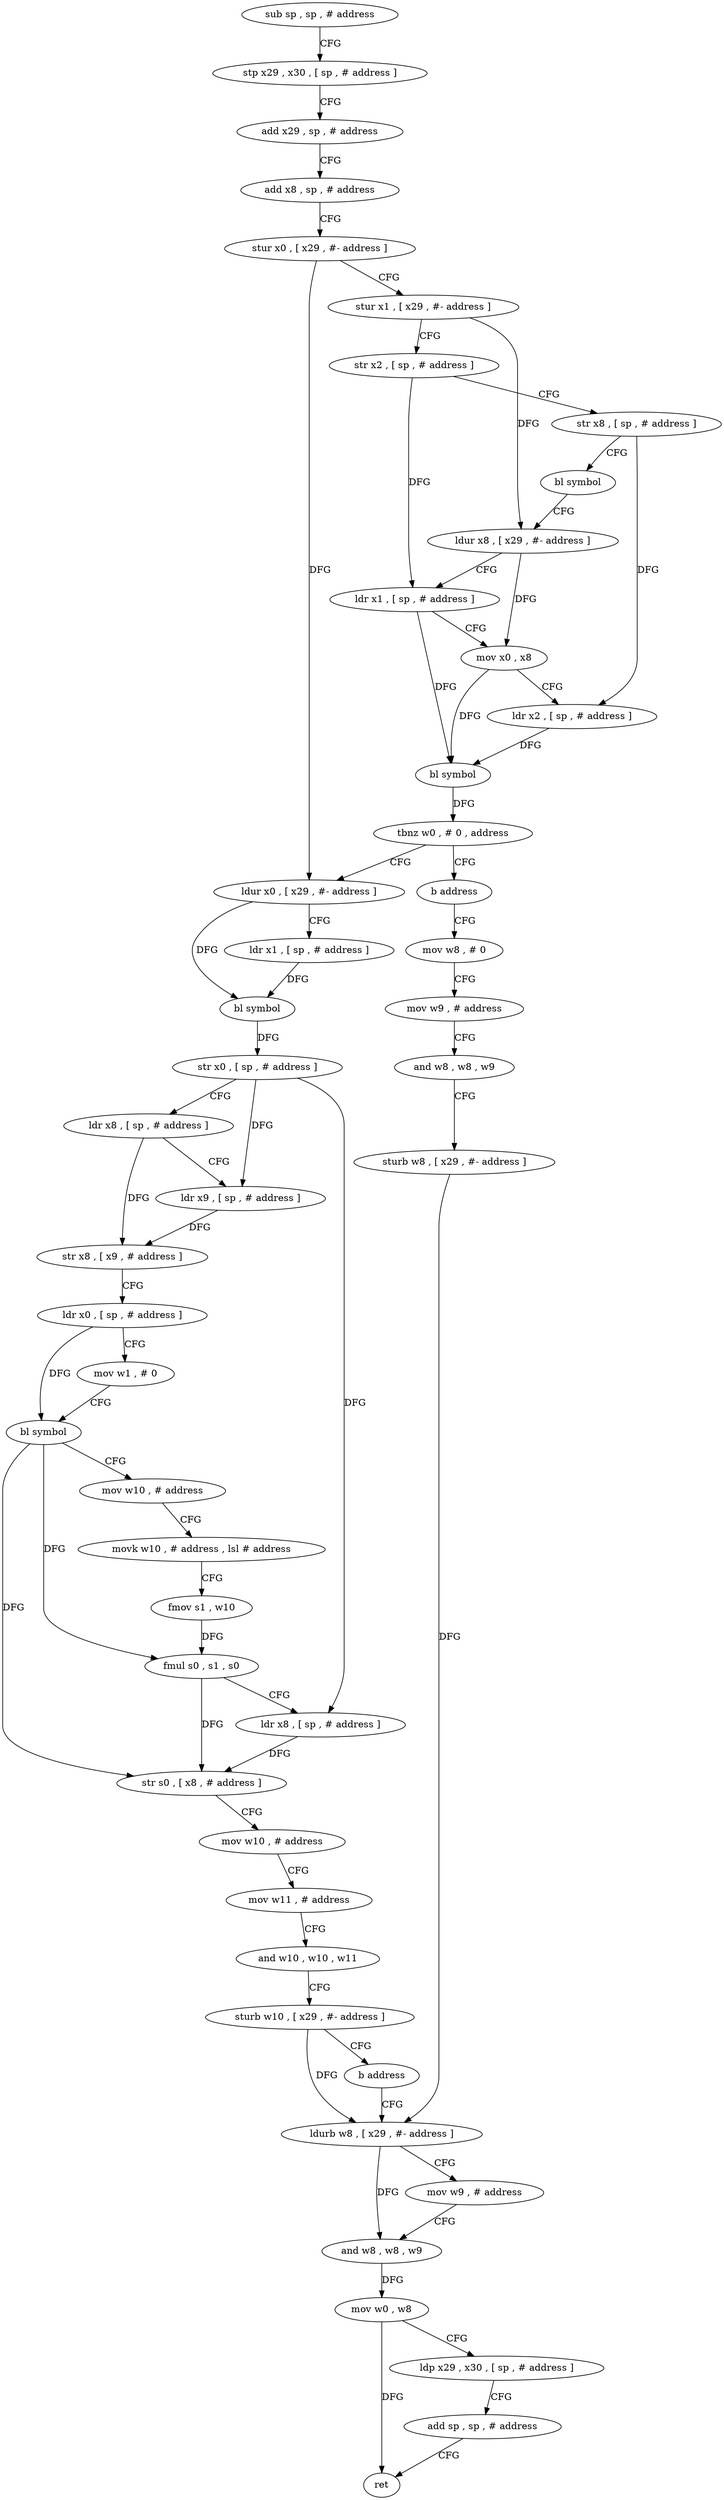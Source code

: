 digraph "func" {
"4276972" [label = "sub sp , sp , # address" ]
"4276976" [label = "stp x29 , x30 , [ sp , # address ]" ]
"4276980" [label = "add x29 , sp , # address" ]
"4276984" [label = "add x8 , sp , # address" ]
"4276988" [label = "stur x0 , [ x29 , #- address ]" ]
"4276992" [label = "stur x1 , [ x29 , #- address ]" ]
"4276996" [label = "str x2 , [ sp , # address ]" ]
"4277000" [label = "str x8 , [ sp , # address ]" ]
"4277004" [label = "bl symbol" ]
"4277008" [label = "ldur x8 , [ x29 , #- address ]" ]
"4277012" [label = "ldr x1 , [ sp , # address ]" ]
"4277016" [label = "mov x0 , x8" ]
"4277020" [label = "ldr x2 , [ sp , # address ]" ]
"4277024" [label = "bl symbol" ]
"4277028" [label = "tbnz w0 , # 0 , address" ]
"4277036" [label = "ldur x0 , [ x29 , #- address ]" ]
"4277032" [label = "b address" ]
"4277040" [label = "ldr x1 , [ sp , # address ]" ]
"4277044" [label = "bl symbol" ]
"4277048" [label = "str x0 , [ sp , # address ]" ]
"4277052" [label = "ldr x8 , [ sp , # address ]" ]
"4277056" [label = "ldr x9 , [ sp , # address ]" ]
"4277060" [label = "str x8 , [ x9 , # address ]" ]
"4277064" [label = "ldr x0 , [ sp , # address ]" ]
"4277068" [label = "mov w1 , # 0" ]
"4277072" [label = "bl symbol" ]
"4277076" [label = "mov w10 , # address" ]
"4277080" [label = "movk w10 , # address , lsl # address" ]
"4277084" [label = "fmov s1 , w10" ]
"4277088" [label = "fmul s0 , s1 , s0" ]
"4277092" [label = "ldr x8 , [ sp , # address ]" ]
"4277096" [label = "str s0 , [ x8 , # address ]" ]
"4277100" [label = "mov w10 , # address" ]
"4277104" [label = "mov w11 , # address" ]
"4277108" [label = "and w10 , w10 , w11" ]
"4277112" [label = "sturb w10 , [ x29 , #- address ]" ]
"4277116" [label = "b address" ]
"4277136" [label = "ldurb w8 , [ x29 , #- address ]" ]
"4277120" [label = "mov w8 , # 0" ]
"4277140" [label = "mov w9 , # address" ]
"4277144" [label = "and w8 , w8 , w9" ]
"4277148" [label = "mov w0 , w8" ]
"4277152" [label = "ldp x29 , x30 , [ sp , # address ]" ]
"4277156" [label = "add sp , sp , # address" ]
"4277160" [label = "ret" ]
"4277124" [label = "mov w9 , # address" ]
"4277128" [label = "and w8 , w8 , w9" ]
"4277132" [label = "sturb w8 , [ x29 , #- address ]" ]
"4276972" -> "4276976" [ label = "CFG" ]
"4276976" -> "4276980" [ label = "CFG" ]
"4276980" -> "4276984" [ label = "CFG" ]
"4276984" -> "4276988" [ label = "CFG" ]
"4276988" -> "4276992" [ label = "CFG" ]
"4276988" -> "4277036" [ label = "DFG" ]
"4276992" -> "4276996" [ label = "CFG" ]
"4276992" -> "4277008" [ label = "DFG" ]
"4276996" -> "4277000" [ label = "CFG" ]
"4276996" -> "4277012" [ label = "DFG" ]
"4277000" -> "4277004" [ label = "CFG" ]
"4277000" -> "4277020" [ label = "DFG" ]
"4277004" -> "4277008" [ label = "CFG" ]
"4277008" -> "4277012" [ label = "CFG" ]
"4277008" -> "4277016" [ label = "DFG" ]
"4277012" -> "4277016" [ label = "CFG" ]
"4277012" -> "4277024" [ label = "DFG" ]
"4277016" -> "4277020" [ label = "CFG" ]
"4277016" -> "4277024" [ label = "DFG" ]
"4277020" -> "4277024" [ label = "DFG" ]
"4277024" -> "4277028" [ label = "DFG" ]
"4277028" -> "4277036" [ label = "CFG" ]
"4277028" -> "4277032" [ label = "CFG" ]
"4277036" -> "4277040" [ label = "CFG" ]
"4277036" -> "4277044" [ label = "DFG" ]
"4277032" -> "4277120" [ label = "CFG" ]
"4277040" -> "4277044" [ label = "DFG" ]
"4277044" -> "4277048" [ label = "DFG" ]
"4277048" -> "4277052" [ label = "CFG" ]
"4277048" -> "4277056" [ label = "DFG" ]
"4277048" -> "4277092" [ label = "DFG" ]
"4277052" -> "4277056" [ label = "CFG" ]
"4277052" -> "4277060" [ label = "DFG" ]
"4277056" -> "4277060" [ label = "DFG" ]
"4277060" -> "4277064" [ label = "CFG" ]
"4277064" -> "4277068" [ label = "CFG" ]
"4277064" -> "4277072" [ label = "DFG" ]
"4277068" -> "4277072" [ label = "CFG" ]
"4277072" -> "4277076" [ label = "CFG" ]
"4277072" -> "4277088" [ label = "DFG" ]
"4277072" -> "4277096" [ label = "DFG" ]
"4277076" -> "4277080" [ label = "CFG" ]
"4277080" -> "4277084" [ label = "CFG" ]
"4277084" -> "4277088" [ label = "DFG" ]
"4277088" -> "4277092" [ label = "CFG" ]
"4277088" -> "4277096" [ label = "DFG" ]
"4277092" -> "4277096" [ label = "DFG" ]
"4277096" -> "4277100" [ label = "CFG" ]
"4277100" -> "4277104" [ label = "CFG" ]
"4277104" -> "4277108" [ label = "CFG" ]
"4277108" -> "4277112" [ label = "CFG" ]
"4277112" -> "4277116" [ label = "CFG" ]
"4277112" -> "4277136" [ label = "DFG" ]
"4277116" -> "4277136" [ label = "CFG" ]
"4277136" -> "4277140" [ label = "CFG" ]
"4277136" -> "4277144" [ label = "DFG" ]
"4277120" -> "4277124" [ label = "CFG" ]
"4277140" -> "4277144" [ label = "CFG" ]
"4277144" -> "4277148" [ label = "DFG" ]
"4277148" -> "4277152" [ label = "CFG" ]
"4277148" -> "4277160" [ label = "DFG" ]
"4277152" -> "4277156" [ label = "CFG" ]
"4277156" -> "4277160" [ label = "CFG" ]
"4277124" -> "4277128" [ label = "CFG" ]
"4277128" -> "4277132" [ label = "CFG" ]
"4277132" -> "4277136" [ label = "DFG" ]
}
